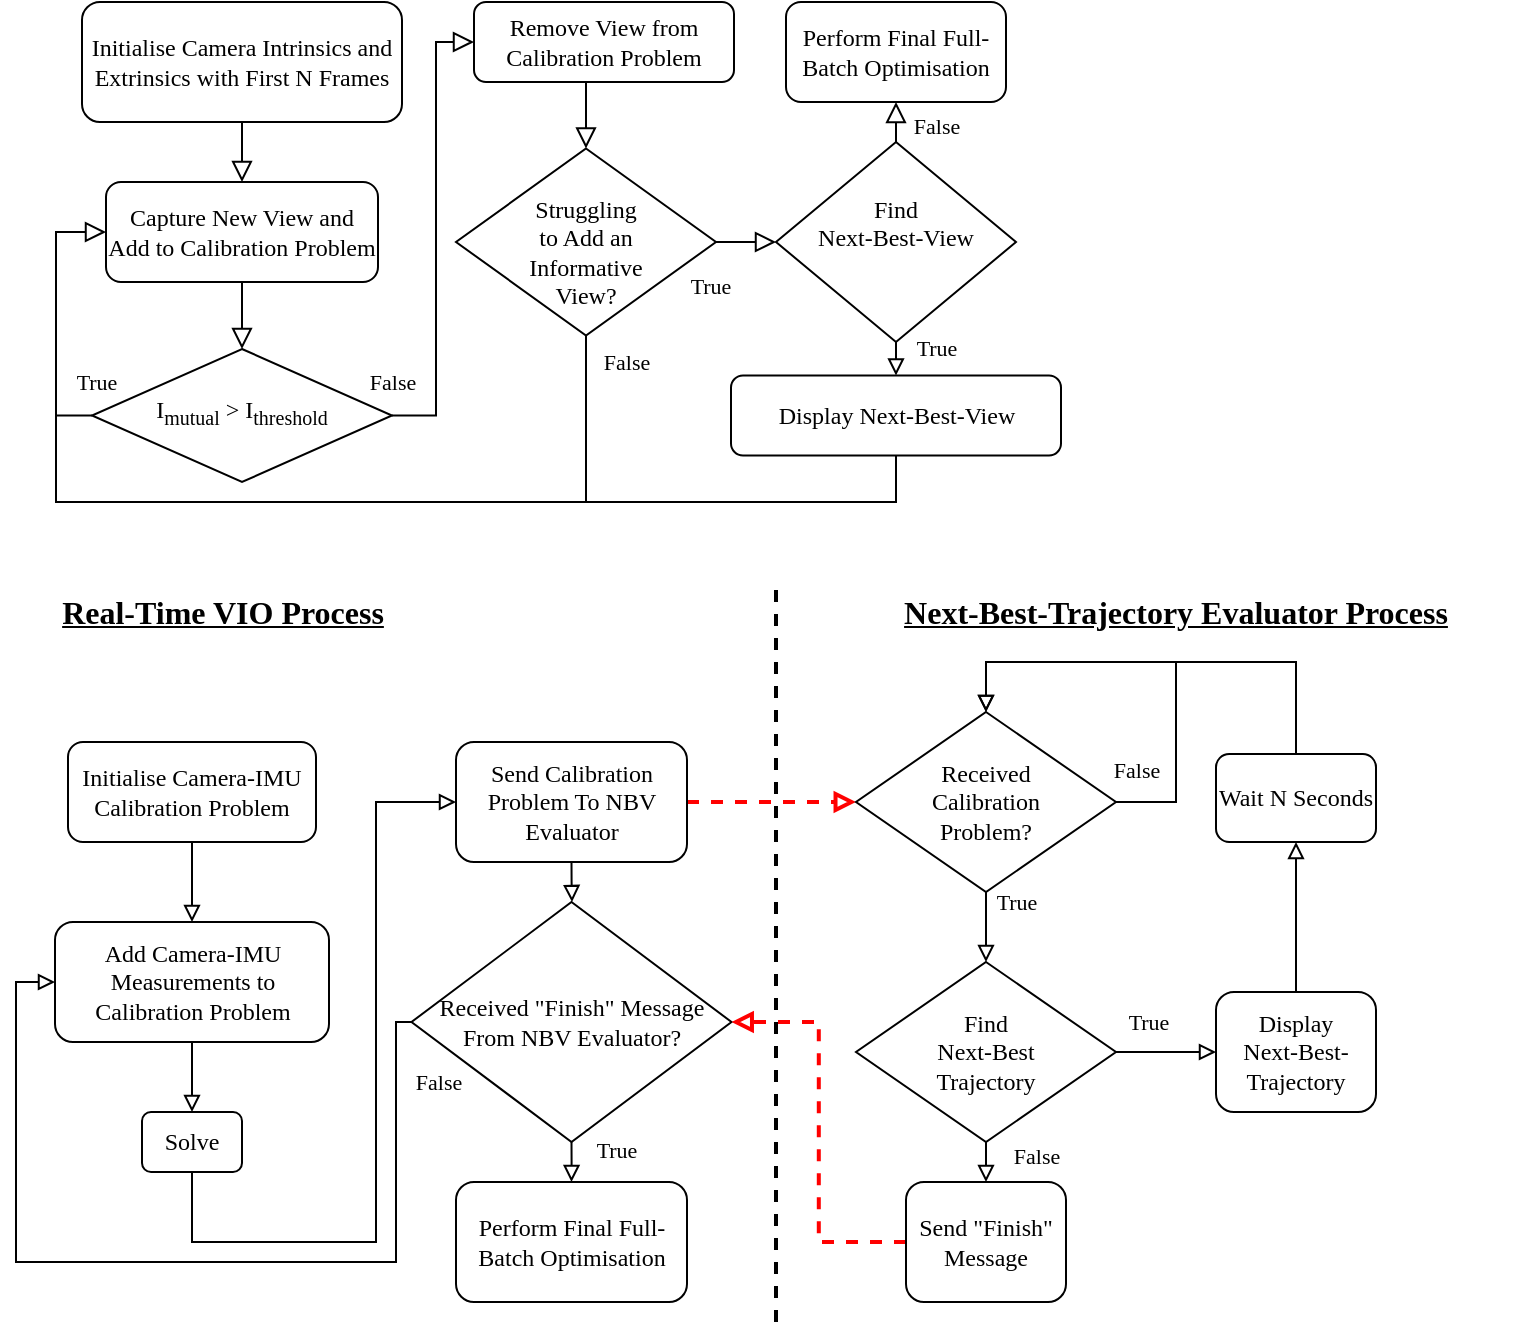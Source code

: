 <mxfile version="20.2.4" type="device"><diagram id="C5RBs43oDa-KdzZeNtuy" name="Page-1"><mxGraphModel dx="1091" dy="578" grid="1" gridSize="10" guides="1" tooltips="1" connect="1" arrows="1" fold="1" page="1" pageScale="1" pageWidth="1169" pageHeight="827" math="0" shadow="0"><root><mxCell id="WIyWlLk6GJQsqaUBKTNV-0"/><mxCell id="WIyWlLk6GJQsqaUBKTNV-1" parent="WIyWlLk6GJQsqaUBKTNV-0"/><mxCell id="WIyWlLk6GJQsqaUBKTNV-3" value="&lt;font face=&quot;Verdana&quot;&gt;Initialise Camera Intrinsics and Extrinsics with First N Frames&lt;/font&gt;" style="rounded=1;whiteSpace=wrap;html=1;fontSize=12;glass=0;strokeWidth=1;shadow=0;" parent="WIyWlLk6GJQsqaUBKTNV-1" vertex="1"><mxGeometry x="53" y="40" width="160" height="60" as="geometry"/></mxCell><mxCell id="WIyWlLk6GJQsqaUBKTNV-5" value="&lt;font face=&quot;Verdana&quot;&gt;False&lt;/font&gt;" style="edgeStyle=orthogonalEdgeStyle;rounded=0;html=1;jettySize=auto;orthogonalLoop=1;fontSize=11;endArrow=block;endFill=0;endSize=8;strokeWidth=1;shadow=0;labelBackgroundColor=none;exitX=1;exitY=0.5;exitDx=0;exitDy=0;entryX=0;entryY=0.5;entryDx=0;entryDy=0;" parent="WIyWlLk6GJQsqaUBKTNV-1" source="WIyWlLk6GJQsqaUBKTNV-6" target="WIyWlLk6GJQsqaUBKTNV-7" edge="1"><mxGeometry x="-1" y="17" relative="1" as="geometry"><mxPoint as="offset"/><Array as="points"><mxPoint x="230" y="247"/><mxPoint x="230" y="60"/></Array></mxGeometry></mxCell><mxCell id="WIyWlLk6GJQsqaUBKTNV-6" value="&lt;div&gt;&lt;font face=&quot;Verdana&quot;&gt;I&lt;sub&gt;mutual&lt;/sub&gt; &amp;gt; I&lt;sub&gt;threshold&lt;/sub&gt;&lt;/font&gt;&lt;/div&gt;" style="rhombus;whiteSpace=wrap;html=1;shadow=0;fontFamily=Helvetica;fontSize=12;align=center;strokeWidth=1;spacing=6;spacingTop=-4;" parent="WIyWlLk6GJQsqaUBKTNV-1" vertex="1"><mxGeometry x="58" y="213.5" width="150" height="66.5" as="geometry"/></mxCell><mxCell id="WIyWlLk6GJQsqaUBKTNV-7" value="&lt;font face=&quot;Verdana&quot;&gt;Remove View from Calibration Problem&lt;/font&gt;" style="rounded=1;whiteSpace=wrap;html=1;fontSize=12;glass=0;strokeWidth=1;shadow=0;" parent="WIyWlLk6GJQsqaUBKTNV-1" vertex="1"><mxGeometry x="249" y="40" width="130" height="40" as="geometry"/></mxCell><mxCell id="WIyWlLk6GJQsqaUBKTNV-11" value="Perform Final Full-Batch Optimisation" style="rounded=1;whiteSpace=wrap;html=1;fontSize=12;glass=0;strokeWidth=1;shadow=0;fontFamily=Verdana;" parent="WIyWlLk6GJQsqaUBKTNV-1" vertex="1"><mxGeometry x="405" y="40" width="110" height="50" as="geometry"/></mxCell><mxCell id="TplmEI0z_EsBR8mYdVft-3" value="&lt;font face=&quot;Verdana&quot;&gt;Capture New View and Add to Calibration Problem&lt;/font&gt;" style="rounded=1;whiteSpace=wrap;html=1;fontSize=12;glass=0;strokeWidth=1;shadow=0;" vertex="1" parent="WIyWlLk6GJQsqaUBKTNV-1"><mxGeometry x="65" y="130" width="136" height="50" as="geometry"/></mxCell><mxCell id="TplmEI0z_EsBR8mYdVft-22" style="edgeStyle=orthogonalEdgeStyle;rounded=0;orthogonalLoop=1;jettySize=auto;html=1;exitX=0.5;exitY=1;exitDx=0;exitDy=0;fontFamily=Verdana;endArrow=none;endFill=0;" edge="1" parent="WIyWlLk6GJQsqaUBKTNV-1" source="TplmEI0z_EsBR8mYdVft-4"><mxGeometry relative="1" as="geometry"><mxPoint x="290" y="290" as="targetPoint"/><Array as="points"><mxPoint x="460" y="290"/></Array></mxGeometry></mxCell><mxCell id="TplmEI0z_EsBR8mYdVft-4" value="Display Next-Best-View" style="rounded=1;whiteSpace=wrap;html=1;fontSize=12;glass=0;strokeWidth=1;shadow=0;fontFamily=Verdana;" vertex="1" parent="WIyWlLk6GJQsqaUBKTNV-1"><mxGeometry x="377.5" y="226.75" width="165" height="40" as="geometry"/></mxCell><mxCell id="TplmEI0z_EsBR8mYdVft-21" style="edgeStyle=orthogonalEdgeStyle;rounded=0;orthogonalLoop=1;jettySize=auto;html=1;exitX=0.5;exitY=1;exitDx=0;exitDy=0;fontFamily=Verdana;endArrow=block;endFill=0;entryX=0.5;entryY=0;entryDx=0;entryDy=0;" edge="1" parent="WIyWlLk6GJQsqaUBKTNV-1" source="TplmEI0z_EsBR8mYdVft-6" target="TplmEI0z_EsBR8mYdVft-4"><mxGeometry relative="1" as="geometry"><mxPoint x="459.88" y="226.75" as="sourcePoint"/><mxPoint x="460" y="230" as="targetPoint"/></mxGeometry></mxCell><mxCell id="TplmEI0z_EsBR8mYdVft-23" value="True" style="edgeLabel;html=1;align=center;verticalAlign=middle;resizable=0;points=[];fontFamily=Verdana;" vertex="1" connectable="0" parent="TplmEI0z_EsBR8mYdVft-21"><mxGeometry x="-0.388" relative="1" as="geometry"><mxPoint x="20" y="-2" as="offset"/></mxGeometry></mxCell><mxCell id="TplmEI0z_EsBR8mYdVft-6" value="&lt;div&gt;Find &lt;br&gt;&lt;/div&gt;&lt;div&gt;Next-Best-View&lt;/div&gt;&lt;div&gt;&lt;br&gt;&lt;/div&gt;" style="rhombus;whiteSpace=wrap;html=1;shadow=0;fontFamily=Verdana;fontSize=12;align=center;strokeWidth=1;spacing=6;spacingTop=-4;" vertex="1" parent="WIyWlLk6GJQsqaUBKTNV-1"><mxGeometry x="400" y="110" width="120" height="100" as="geometry"/></mxCell><mxCell id="TplmEI0z_EsBR8mYdVft-8" value="&lt;font face=&quot;Verdana&quot;&gt;True&lt;/font&gt;" style="edgeStyle=orthogonalEdgeStyle;rounded=0;html=1;jettySize=auto;orthogonalLoop=1;fontSize=11;endArrow=block;endFill=0;endSize=8;strokeWidth=1;shadow=0;labelBackgroundColor=none;entryX=0;entryY=0.5;entryDx=0;entryDy=0;exitX=0;exitY=0.5;exitDx=0;exitDy=0;" edge="1" parent="WIyWlLk6GJQsqaUBKTNV-1" source="WIyWlLk6GJQsqaUBKTNV-6" target="TplmEI0z_EsBR8mYdVft-3"><mxGeometry x="-1" y="-17" relative="1" as="geometry"><mxPoint x="2" as="offset"/><mxPoint x="220" y="460" as="sourcePoint"/><mxPoint x="300" y="460" as="targetPoint"/><Array as="points"><mxPoint x="40" y="247"/><mxPoint x="40" y="155"/></Array></mxGeometry></mxCell><mxCell id="TplmEI0z_EsBR8mYdVft-9" value="" style="edgeStyle=orthogonalEdgeStyle;rounded=0;html=1;jettySize=auto;orthogonalLoop=1;fontSize=11;endArrow=block;endFill=0;endSize=8;strokeWidth=1;shadow=0;labelBackgroundColor=none;entryX=0.5;entryY=0;entryDx=0;entryDy=0;exitX=0.5;exitY=1;exitDx=0;exitDy=0;" edge="1" parent="WIyWlLk6GJQsqaUBKTNV-1" source="WIyWlLk6GJQsqaUBKTNV-3" target="TplmEI0z_EsBR8mYdVft-3"><mxGeometry x="-0.393" y="-22" relative="1" as="geometry"><mxPoint x="-20" y="-12" as="offset"/><mxPoint x="60" y="295" as="sourcePoint"/><mxPoint x="75" y="165" as="targetPoint"/><Array as="points"><mxPoint x="133" y="110"/><mxPoint x="133" y="110"/></Array></mxGeometry></mxCell><mxCell id="TplmEI0z_EsBR8mYdVft-11" value="" style="edgeStyle=orthogonalEdgeStyle;rounded=0;html=1;jettySize=auto;orthogonalLoop=1;fontSize=11;endArrow=block;endFill=0;endSize=8;strokeWidth=1;shadow=0;labelBackgroundColor=none;entryX=0.5;entryY=0;entryDx=0;entryDy=0;exitX=0.5;exitY=1;exitDx=0;exitDy=0;" edge="1" parent="WIyWlLk6GJQsqaUBKTNV-1" source="TplmEI0z_EsBR8mYdVft-3" target="WIyWlLk6GJQsqaUBKTNV-6"><mxGeometry x="-0.393" y="-22" relative="1" as="geometry"><mxPoint x="-20" y="-12" as="offset"/><mxPoint x="143" y="110" as="sourcePoint"/><mxPoint x="143.0" y="140" as="targetPoint"/><Array as="points"><mxPoint x="133" y="200"/><mxPoint x="133" y="200"/></Array></mxGeometry></mxCell><mxCell id="TplmEI0z_EsBR8mYdVft-12" value="" style="edgeStyle=orthogonalEdgeStyle;rounded=0;html=1;jettySize=auto;orthogonalLoop=1;fontSize=11;endArrow=block;endFill=0;endSize=8;strokeWidth=1;shadow=0;labelBackgroundColor=none;exitX=0.5;exitY=1;exitDx=0;exitDy=0;" edge="1" parent="WIyWlLk6GJQsqaUBKTNV-1" source="WIyWlLk6GJQsqaUBKTNV-7" target="TplmEI0z_EsBR8mYdVft-15"><mxGeometry x="-0.393" y="-22" relative="1" as="geometry"><mxPoint x="-20" y="-12" as="offset"/><mxPoint x="370.0" y="100" as="sourcePoint"/><mxPoint x="360" y="100" as="targetPoint"/><Array as="points"><mxPoint x="305" y="80"/></Array></mxGeometry></mxCell><mxCell id="TplmEI0z_EsBR8mYdVft-14" value="&lt;font face=&quot;Verdana&quot;&gt;False&lt;/font&gt;" style="edgeStyle=orthogonalEdgeStyle;rounded=0;html=1;jettySize=auto;orthogonalLoop=1;fontSize=11;endArrow=block;endFill=0;endSize=8;strokeWidth=1;shadow=0;labelBackgroundColor=none;exitX=0.5;exitY=0;exitDx=0;exitDy=0;entryX=0.5;entryY=1;entryDx=0;entryDy=0;" edge="1" parent="WIyWlLk6GJQsqaUBKTNV-1" source="TplmEI0z_EsBR8mYdVft-6" target="WIyWlLk6GJQsqaUBKTNV-11"><mxGeometry x="-0.2" y="-20" relative="1" as="geometry"><mxPoint as="offset"/><mxPoint x="505" y="200" as="sourcePoint"/><mxPoint x="610" y="90" as="targetPoint"/><Array as="points"><mxPoint x="460" y="100"/><mxPoint x="460" y="100"/></Array></mxGeometry></mxCell><mxCell id="TplmEI0z_EsBR8mYdVft-15" value="&lt;div&gt;&lt;br&gt;&lt;/div&gt;&lt;div&gt;Struggling &lt;br&gt;&lt;/div&gt;&lt;div&gt;to Add an &lt;br&gt;&lt;/div&gt;&lt;div&gt;Informative &lt;br&gt;&lt;/div&gt;&lt;div&gt;View?&lt;/div&gt;" style="rhombus;whiteSpace=wrap;html=1;shadow=0;fontFamily=Verdana;fontSize=12;align=center;strokeWidth=1;spacing=6;spacingTop=-4;" vertex="1" parent="WIyWlLk6GJQsqaUBKTNV-1"><mxGeometry x="240" y="113.25" width="130" height="93.5" as="geometry"/></mxCell><mxCell id="TplmEI0z_EsBR8mYdVft-16" value="&lt;font face=&quot;Verdana&quot;&gt;False&lt;/font&gt;" style="edgeStyle=orthogonalEdgeStyle;rounded=0;html=1;jettySize=auto;orthogonalLoop=1;fontSize=11;endArrow=none;endFill=0;endSize=8;strokeWidth=1;shadow=0;labelBackgroundColor=none;exitX=0.5;exitY=1;exitDx=0;exitDy=0;" edge="1" parent="WIyWlLk6GJQsqaUBKTNV-1" source="TplmEI0z_EsBR8mYdVft-15"><mxGeometry x="-0.935" y="20" relative="1" as="geometry"><mxPoint as="offset"/><mxPoint x="340" y="205.25" as="sourcePoint"/><mxPoint x="40" y="240" as="targetPoint"/><Array as="points"><mxPoint x="305" y="290"/><mxPoint x="40" y="290"/></Array></mxGeometry></mxCell><mxCell id="TplmEI0z_EsBR8mYdVft-17" value="" style="edgeStyle=orthogonalEdgeStyle;rounded=0;html=1;jettySize=auto;orthogonalLoop=1;fontSize=11;endArrow=block;endFill=0;endSize=8;strokeWidth=1;shadow=0;labelBackgroundColor=none;exitX=1;exitY=0.5;exitDx=0;exitDy=0;entryX=0;entryY=0.5;entryDx=0;entryDy=0;" edge="1" parent="WIyWlLk6GJQsqaUBKTNV-1" source="TplmEI0z_EsBR8mYdVft-15" target="TplmEI0z_EsBR8mYdVft-6"><mxGeometry x="-0.393" y="-22" relative="1" as="geometry"><mxPoint x="-20" y="-12" as="offset"/><mxPoint x="350" y="90" as="sourcePoint"/><mxPoint x="350.026" y="121.768" as="targetPoint"/><Array as="points"><mxPoint x="390" y="160"/><mxPoint x="390" y="160"/></Array></mxGeometry></mxCell><mxCell id="TplmEI0z_EsBR8mYdVft-20" value="True" style="edgeLabel;html=1;align=center;verticalAlign=middle;resizable=0;points=[];fontFamily=Verdana;" vertex="1" connectable="0" parent="TplmEI0z_EsBR8mYdVft-17"><mxGeometry x="0.113" relative="1" as="geometry"><mxPoint x="-20" y="22" as="offset"/></mxGeometry></mxCell><mxCell id="TplmEI0z_EsBR8mYdVft-31" style="edgeStyle=orthogonalEdgeStyle;rounded=0;orthogonalLoop=1;jettySize=auto;html=1;exitX=0.5;exitY=1;exitDx=0;exitDy=0;entryX=0.5;entryY=0;entryDx=0;entryDy=0;fontFamily=Verdana;endArrow=block;endFill=0;" edge="1" parent="WIyWlLk6GJQsqaUBKTNV-1" source="TplmEI0z_EsBR8mYdVft-24" target="TplmEI0z_EsBR8mYdVft-26"><mxGeometry relative="1" as="geometry"/></mxCell><mxCell id="TplmEI0z_EsBR8mYdVft-24" value="Initialise Camera-IMU Calibration Problem" style="rounded=1;whiteSpace=wrap;html=1;fontSize=12;glass=0;strokeWidth=1;shadow=0;fontFamily=Verdana;" vertex="1" parent="WIyWlLk6GJQsqaUBKTNV-1"><mxGeometry x="46" y="410" width="124" height="50" as="geometry"/></mxCell><mxCell id="TplmEI0z_EsBR8mYdVft-32" style="edgeStyle=orthogonalEdgeStyle;rounded=0;orthogonalLoop=1;jettySize=auto;html=1;exitX=0.5;exitY=1;exitDx=0;exitDy=0;entryX=0.5;entryY=0;entryDx=0;entryDy=0;fontFamily=Verdana;endArrow=block;endFill=0;" edge="1" parent="WIyWlLk6GJQsqaUBKTNV-1" source="TplmEI0z_EsBR8mYdVft-26" target="TplmEI0z_EsBR8mYdVft-27"><mxGeometry relative="1" as="geometry"/></mxCell><mxCell id="TplmEI0z_EsBR8mYdVft-26" value="&lt;font&gt;Add Camera-IMU Measurements to Calibration Problem&lt;/font&gt;" style="rounded=1;whiteSpace=wrap;html=1;fontSize=12;glass=0;strokeWidth=1;shadow=0;fontFamily=Verdana;" vertex="1" parent="WIyWlLk6GJQsqaUBKTNV-1"><mxGeometry x="39.5" y="500" width="137" height="60" as="geometry"/></mxCell><mxCell id="TplmEI0z_EsBR8mYdVft-33" style="edgeStyle=orthogonalEdgeStyle;rounded=0;orthogonalLoop=1;jettySize=auto;html=1;exitX=0.5;exitY=1;exitDx=0;exitDy=0;entryX=0;entryY=0.5;entryDx=0;entryDy=0;fontFamily=Verdana;endArrow=block;endFill=0;" edge="1" parent="WIyWlLk6GJQsqaUBKTNV-1" source="TplmEI0z_EsBR8mYdVft-27" target="TplmEI0z_EsBR8mYdVft-28"><mxGeometry relative="1" as="geometry"><Array as="points"><mxPoint x="108" y="660"/><mxPoint x="200" y="660"/><mxPoint x="200" y="440"/></Array></mxGeometry></mxCell><mxCell id="TplmEI0z_EsBR8mYdVft-27" value="&lt;div&gt;Solve&lt;/div&gt;" style="rounded=1;whiteSpace=wrap;html=1;fontSize=12;glass=0;strokeWidth=1;shadow=0;fontFamily=Verdana;" vertex="1" parent="WIyWlLk6GJQsqaUBKTNV-1"><mxGeometry x="83" y="595" width="50" height="30" as="geometry"/></mxCell><mxCell id="TplmEI0z_EsBR8mYdVft-34" style="edgeStyle=orthogonalEdgeStyle;rounded=0;orthogonalLoop=1;jettySize=auto;html=1;exitX=0.5;exitY=1;exitDx=0;exitDy=0;entryX=0.5;entryY=0;entryDx=0;entryDy=0;fontFamily=Verdana;endArrow=block;endFill=0;" edge="1" parent="WIyWlLk6GJQsqaUBKTNV-1" source="TplmEI0z_EsBR8mYdVft-28" target="TplmEI0z_EsBR8mYdVft-29"><mxGeometry relative="1" as="geometry"><Array as="points"><mxPoint x="298" y="480"/><mxPoint x="298" y="480"/><mxPoint x="298" y="490"/></Array></mxGeometry></mxCell><mxCell id="TplmEI0z_EsBR8mYdVft-46" style="edgeStyle=orthogonalEdgeStyle;rounded=0;orthogonalLoop=1;jettySize=auto;html=1;exitX=1;exitY=0.5;exitDx=0;exitDy=0;entryX=0;entryY=0.5;entryDx=0;entryDy=0;fontFamily=Verdana;endArrow=block;endFill=0;dashed=1;strokeColor=#FF0000;strokeWidth=2;" edge="1" parent="WIyWlLk6GJQsqaUBKTNV-1" source="TplmEI0z_EsBR8mYdVft-28" target="TplmEI0z_EsBR8mYdVft-37"><mxGeometry relative="1" as="geometry"><Array as="points"><mxPoint x="410" y="440"/><mxPoint x="410" y="440"/></Array></mxGeometry></mxCell><mxCell id="TplmEI0z_EsBR8mYdVft-28" value="&lt;div&gt;Send Calibration Problem To NBV Evaluator&lt;br&gt;&lt;/div&gt;" style="rounded=1;whiteSpace=wrap;html=1;fontSize=12;glass=0;strokeWidth=1;shadow=0;fontFamily=Verdana;" vertex="1" parent="WIyWlLk6GJQsqaUBKTNV-1"><mxGeometry x="240" y="410" width="115.5" height="60" as="geometry"/></mxCell><mxCell id="TplmEI0z_EsBR8mYdVft-36" style="edgeStyle=orthogonalEdgeStyle;rounded=0;orthogonalLoop=1;jettySize=auto;html=1;exitX=0.5;exitY=1;exitDx=0;exitDy=0;entryX=0.5;entryY=0;entryDx=0;entryDy=0;fontFamily=Verdana;endArrow=block;endFill=0;" edge="1" parent="WIyWlLk6GJQsqaUBKTNV-1" source="TplmEI0z_EsBR8mYdVft-29" target="TplmEI0z_EsBR8mYdVft-30"><mxGeometry relative="1" as="geometry"><Array as="points"><mxPoint x="298" y="620"/><mxPoint x="298" y="620"/></Array></mxGeometry></mxCell><mxCell id="TplmEI0z_EsBR8mYdVft-51" value="True" style="edgeLabel;html=1;align=center;verticalAlign=middle;resizable=0;points=[];fontFamily=Verdana;" vertex="1" connectable="0" parent="TplmEI0z_EsBR8mYdVft-36"><mxGeometry x="-0.617" relative="1" as="geometry"><mxPoint x="22" as="offset"/></mxGeometry></mxCell><mxCell id="TplmEI0z_EsBR8mYdVft-45" style="edgeStyle=orthogonalEdgeStyle;rounded=0;orthogonalLoop=1;jettySize=auto;html=1;exitX=0;exitY=0.5;exitDx=0;exitDy=0;fontFamily=Verdana;endArrow=block;endFill=0;entryX=0;entryY=0.5;entryDx=0;entryDy=0;" edge="1" parent="WIyWlLk6GJQsqaUBKTNV-1" source="TplmEI0z_EsBR8mYdVft-29" target="TplmEI0z_EsBR8mYdVft-26"><mxGeometry relative="1" as="geometry"><mxPoint x="20" y="670" as="targetPoint"/><Array as="points"><mxPoint x="210" y="550"/><mxPoint x="210" y="670"/><mxPoint x="20" y="670"/><mxPoint x="20" y="530"/></Array></mxGeometry></mxCell><mxCell id="TplmEI0z_EsBR8mYdVft-50" value="False" style="edgeLabel;html=1;align=center;verticalAlign=middle;resizable=0;points=[];fontFamily=Verdana;" vertex="1" connectable="0" parent="TplmEI0z_EsBR8mYdVft-45"><mxGeometry x="-0.981" relative="1" as="geometry"><mxPoint x="17" y="30" as="offset"/></mxGeometry></mxCell><mxCell id="TplmEI0z_EsBR8mYdVft-29" value="Received &quot;Finish&quot; Message From NBV Evaluator?" style="rhombus;whiteSpace=wrap;html=1;fontFamily=Verdana;" vertex="1" parent="WIyWlLk6GJQsqaUBKTNV-1"><mxGeometry x="217.75" y="490" width="160" height="120" as="geometry"/></mxCell><mxCell id="TplmEI0z_EsBR8mYdVft-30" value="Perform Final Full-Batch Optimisation" style="rounded=1;whiteSpace=wrap;html=1;fontSize=12;glass=0;strokeWidth=1;shadow=0;fontFamily=Verdana;" vertex="1" parent="WIyWlLk6GJQsqaUBKTNV-1"><mxGeometry x="240" y="630" width="115.5" height="60" as="geometry"/></mxCell><mxCell id="TplmEI0z_EsBR8mYdVft-42" style="edgeStyle=orthogonalEdgeStyle;rounded=0;orthogonalLoop=1;jettySize=auto;html=1;exitX=0.5;exitY=1;exitDx=0;exitDy=0;entryX=0.5;entryY=0;entryDx=0;entryDy=0;fontFamily=Verdana;endArrow=block;endFill=0;" edge="1" parent="WIyWlLk6GJQsqaUBKTNV-1" source="TplmEI0z_EsBR8mYdVft-37" target="TplmEI0z_EsBR8mYdVft-38"><mxGeometry relative="1" as="geometry"/></mxCell><mxCell id="TplmEI0z_EsBR8mYdVft-52" value="&lt;div&gt;True&lt;/div&gt;" style="edgeLabel;html=1;align=center;verticalAlign=middle;resizable=0;points=[];fontFamily=Verdana;" vertex="1" connectable="0" parent="TplmEI0z_EsBR8mYdVft-42"><mxGeometry x="-0.668" relative="1" as="geometry"><mxPoint x="15" y="-1" as="offset"/></mxGeometry></mxCell><mxCell id="TplmEI0z_EsBR8mYdVft-37" value="&lt;div&gt;Received &lt;br&gt;&lt;/div&gt;&lt;div&gt;Calibration &lt;br&gt;&lt;/div&gt;&lt;div&gt;Problem?&lt;/div&gt;" style="rhombus;whiteSpace=wrap;html=1;fontFamily=Verdana;" vertex="1" parent="WIyWlLk6GJQsqaUBKTNV-1"><mxGeometry x="440" y="395" width="130" height="90" as="geometry"/></mxCell><mxCell id="TplmEI0z_EsBR8mYdVft-40" style="edgeStyle=orthogonalEdgeStyle;rounded=0;orthogonalLoop=1;jettySize=auto;html=1;exitX=1;exitY=0.5;exitDx=0;exitDy=0;entryX=0;entryY=0.5;entryDx=0;entryDy=0;fontFamily=Verdana;endArrow=block;endFill=0;" edge="1" parent="WIyWlLk6GJQsqaUBKTNV-1" source="TplmEI0z_EsBR8mYdVft-38" target="TplmEI0z_EsBR8mYdVft-39"><mxGeometry relative="1" as="geometry"/></mxCell><mxCell id="TplmEI0z_EsBR8mYdVft-55" value="True" style="edgeLabel;html=1;align=center;verticalAlign=middle;resizable=0;points=[];fontFamily=Verdana;" vertex="1" connectable="0" parent="TplmEI0z_EsBR8mYdVft-40"><mxGeometry x="-0.39" relative="1" as="geometry"><mxPoint y="-15" as="offset"/></mxGeometry></mxCell><mxCell id="TplmEI0z_EsBR8mYdVft-48" style="edgeStyle=orthogonalEdgeStyle;rounded=0;orthogonalLoop=1;jettySize=auto;html=1;exitX=0.5;exitY=1;exitDx=0;exitDy=0;entryX=0.5;entryY=0;entryDx=0;entryDy=0;fontFamily=Verdana;endArrow=block;endFill=0;" edge="1" parent="WIyWlLk6GJQsqaUBKTNV-1" source="TplmEI0z_EsBR8mYdVft-38" target="TplmEI0z_EsBR8mYdVft-43"><mxGeometry relative="1" as="geometry"/></mxCell><mxCell id="TplmEI0z_EsBR8mYdVft-56" value="False" style="edgeLabel;html=1;align=center;verticalAlign=middle;resizable=0;points=[];fontFamily=Verdana;" vertex="1" connectable="0" parent="TplmEI0z_EsBR8mYdVft-48"><mxGeometry x="-0.338" relative="1" as="geometry"><mxPoint x="25" as="offset"/></mxGeometry></mxCell><mxCell id="TplmEI0z_EsBR8mYdVft-38" value="&lt;div&gt;Find &lt;br&gt;&lt;/div&gt;&lt;div&gt;Next-Best&lt;/div&gt;&lt;div&gt;Trajectory&lt;/div&gt;" style="rhombus;whiteSpace=wrap;html=1;fontFamily=Verdana;" vertex="1" parent="WIyWlLk6GJQsqaUBKTNV-1"><mxGeometry x="440" y="520" width="130" height="90" as="geometry"/></mxCell><mxCell id="TplmEI0z_EsBR8mYdVft-41" style="edgeStyle=orthogonalEdgeStyle;rounded=0;orthogonalLoop=1;jettySize=auto;html=1;exitX=0.5;exitY=0;exitDx=0;exitDy=0;entryX=0.5;entryY=0;entryDx=0;entryDy=0;fontFamily=Verdana;endArrow=block;endFill=0;" edge="1" parent="WIyWlLk6GJQsqaUBKTNV-1" source="TplmEI0z_EsBR8mYdVft-60" target="TplmEI0z_EsBR8mYdVft-37"><mxGeometry relative="1" as="geometry"><Array as="points"><mxPoint x="660" y="430"/><mxPoint x="660" y="370"/><mxPoint x="505" y="370"/></Array></mxGeometry></mxCell><mxCell id="TplmEI0z_EsBR8mYdVft-61" style="edgeStyle=orthogonalEdgeStyle;rounded=0;orthogonalLoop=1;jettySize=auto;html=1;exitX=0.5;exitY=0;exitDx=0;exitDy=0;entryX=0.5;entryY=1;entryDx=0;entryDy=0;fontFamily=Verdana;fontSize=16;endArrow=block;endFill=0;strokeColor=#000000;strokeWidth=1;" edge="1" parent="WIyWlLk6GJQsqaUBKTNV-1" source="TplmEI0z_EsBR8mYdVft-39" target="TplmEI0z_EsBR8mYdVft-60"><mxGeometry relative="1" as="geometry"/></mxCell><mxCell id="TplmEI0z_EsBR8mYdVft-39" value="&lt;div&gt;Display &lt;br&gt;&lt;/div&gt;&lt;div&gt;Next-Best-Trajectory&lt;br&gt;&lt;/div&gt;" style="rounded=1;whiteSpace=wrap;html=1;fontSize=12;glass=0;strokeWidth=1;shadow=0;fontFamily=Verdana;" vertex="1" parent="WIyWlLk6GJQsqaUBKTNV-1"><mxGeometry x="620" y="535" width="80" height="60" as="geometry"/></mxCell><mxCell id="TplmEI0z_EsBR8mYdVft-47" style="edgeStyle=orthogonalEdgeStyle;rounded=0;orthogonalLoop=1;jettySize=auto;html=1;exitX=0;exitY=0.5;exitDx=0;exitDy=0;entryX=1;entryY=0.5;entryDx=0;entryDy=0;fontFamily=Verdana;endArrow=block;endFill=0;dashed=1;strokeColor=#FF0000;strokeWidth=2;" edge="1" parent="WIyWlLk6GJQsqaUBKTNV-1" source="TplmEI0z_EsBR8mYdVft-43" target="TplmEI0z_EsBR8mYdVft-29"><mxGeometry relative="1" as="geometry"/></mxCell><mxCell id="TplmEI0z_EsBR8mYdVft-43" value="Send &quot;Finish&quot; Message" style="rounded=1;whiteSpace=wrap;html=1;fontSize=12;glass=0;strokeWidth=1;shadow=0;fontFamily=Verdana;" vertex="1" parent="WIyWlLk6GJQsqaUBKTNV-1"><mxGeometry x="465" y="630" width="80" height="60" as="geometry"/></mxCell><mxCell id="TplmEI0z_EsBR8mYdVft-49" value="" style="endArrow=none;dashed=1;html=1;rounded=0;fontFamily=Verdana;strokeWidth=2;" edge="1" parent="WIyWlLk6GJQsqaUBKTNV-1"><mxGeometry width="50" height="50" relative="1" as="geometry"><mxPoint x="400" y="700" as="sourcePoint"/><mxPoint x="400" y="330" as="targetPoint"/></mxGeometry></mxCell><mxCell id="TplmEI0z_EsBR8mYdVft-53" style="edgeStyle=orthogonalEdgeStyle;rounded=0;orthogonalLoop=1;jettySize=auto;html=1;exitX=1;exitY=0.5;exitDx=0;exitDy=0;entryX=0.5;entryY=0;entryDx=0;entryDy=0;fontFamily=Verdana;endArrow=block;endFill=0;strokeColor=#000000;strokeWidth=1;" edge="1" parent="WIyWlLk6GJQsqaUBKTNV-1" source="TplmEI0z_EsBR8mYdVft-37" target="TplmEI0z_EsBR8mYdVft-37"><mxGeometry relative="1" as="geometry"><Array as="points"><mxPoint x="600" y="440"/><mxPoint x="600" y="370"/><mxPoint x="505" y="370"/></Array></mxGeometry></mxCell><mxCell id="TplmEI0z_EsBR8mYdVft-54" value="False" style="edgeLabel;html=1;align=center;verticalAlign=middle;resizable=0;points=[];fontFamily=Verdana;" vertex="1" connectable="0" parent="TplmEI0z_EsBR8mYdVft-53"><mxGeometry x="-0.856" relative="1" as="geometry"><mxPoint x="-6" y="-16" as="offset"/></mxGeometry></mxCell><mxCell id="TplmEI0z_EsBR8mYdVft-58" value="Real-Time VIO Process" style="text;html=1;strokeColor=none;fillColor=none;align=center;verticalAlign=middle;whiteSpace=wrap;rounded=0;fontFamily=Verdana;fontSize=16;fontStyle=5" vertex="1" parent="WIyWlLk6GJQsqaUBKTNV-1"><mxGeometry x="20" y="330" width="207" height="30" as="geometry"/></mxCell><mxCell id="TplmEI0z_EsBR8mYdVft-59" value="Next-Best-Trajectory Evaluator Process" style="text;html=1;strokeColor=none;fillColor=none;align=center;verticalAlign=middle;whiteSpace=wrap;rounded=0;fontFamily=Verdana;fontSize=16;fontStyle=5" vertex="1" parent="WIyWlLk6GJQsqaUBKTNV-1"><mxGeometry x="420" y="330" width="360" height="30" as="geometry"/></mxCell><mxCell id="TplmEI0z_EsBR8mYdVft-60" value="Wait N Seconds" style="rounded=1;whiteSpace=wrap;html=1;fontSize=12;glass=0;strokeWidth=1;shadow=0;fontFamily=Verdana;" vertex="1" parent="WIyWlLk6GJQsqaUBKTNV-1"><mxGeometry x="620" y="416" width="80" height="44" as="geometry"/></mxCell></root></mxGraphModel></diagram></mxfile>